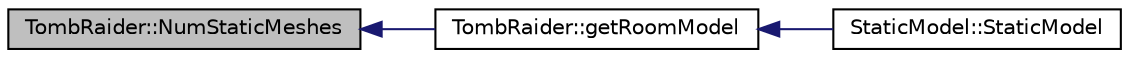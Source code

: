 digraph "TombRaider::NumStaticMeshes"
{
 // INTERACTIVE_SVG=YES
  edge [fontname="Helvetica",fontsize="10",labelfontname="Helvetica",labelfontsize="10"];
  node [fontname="Helvetica",fontsize="10",shape=record];
  rankdir="LR";
  Node1 [label="TombRaider::NumStaticMeshes",height=0.2,width=0.4,color="black", fillcolor="grey75", style="filled" fontcolor="black"];
  Node1 -> Node2 [dir="back",color="midnightblue",fontsize="10",style="solid",fontname="Helvetica"];
  Node2 [label="TombRaider::getRoomModel",height=0.2,width=0.4,color="black", fillcolor="white", style="filled",URL="$class_tomb_raider.html#a3f9f7930171de5cd7e3bd676e340cd4f",tooltip="Get a single model info from a room. "];
  Node2 -> Node3 [dir="back",color="midnightblue",fontsize="10",style="solid",fontname="Helvetica"];
  Node3 [label="StaticModel::StaticModel",height=0.2,width=0.4,color="black", fillcolor="white", style="filled",URL="$class_static_model.html#adbc006c5b4d1483e9d99c2a004a22d6c"];
}
